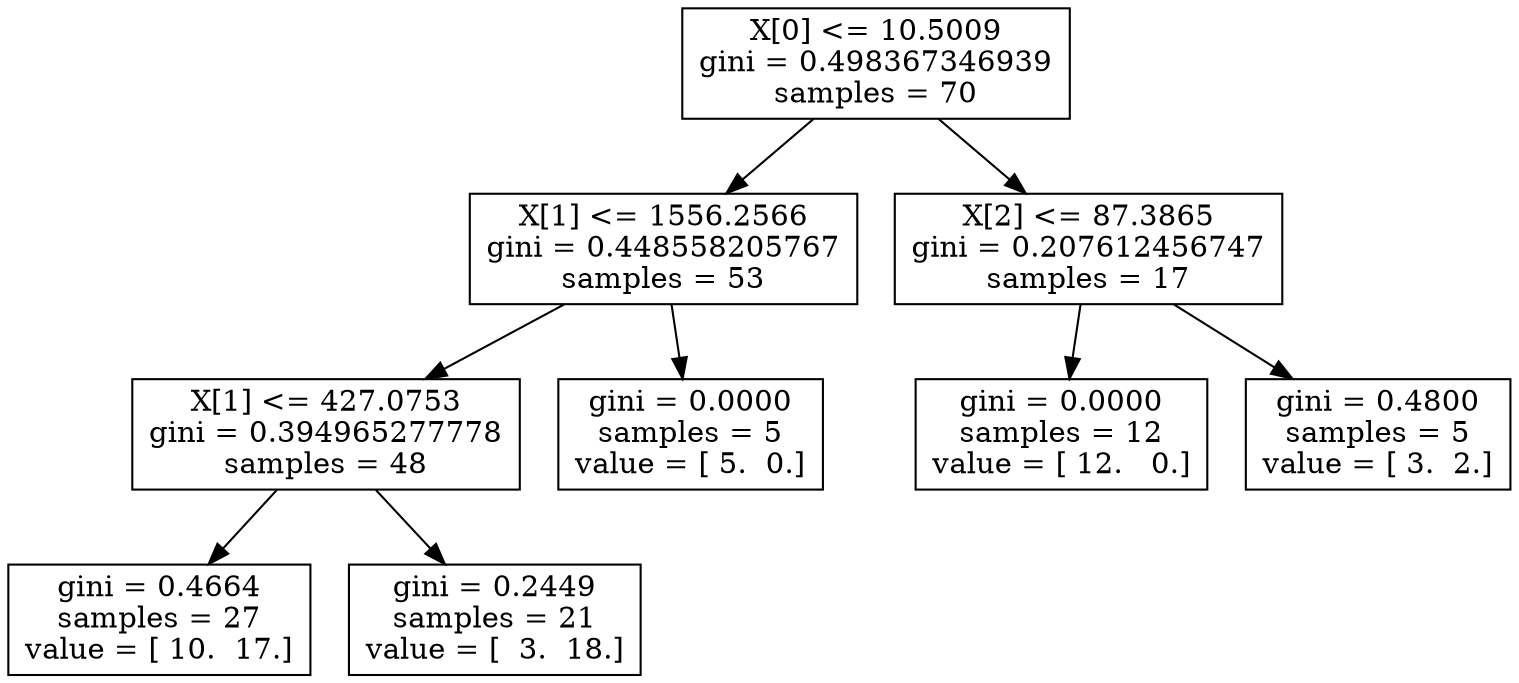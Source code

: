 digraph Tree {
0 [label="X[0] <= 10.5009\ngini = 0.498367346939\nsamples = 70", shape="box"] ;
1 [label="X[1] <= 1556.2566\ngini = 0.448558205767\nsamples = 53", shape="box"] ;
0 -> 1 ;
2 [label="X[1] <= 427.0753\ngini = 0.394965277778\nsamples = 48", shape="box"] ;
1 -> 2 ;
3 [label="gini = 0.4664\nsamples = 27\nvalue = [ 10.  17.]", shape="box"] ;
2 -> 3 ;
4 [label="gini = 0.2449\nsamples = 21\nvalue = [  3.  18.]", shape="box"] ;
2 -> 4 ;
5 [label="gini = 0.0000\nsamples = 5\nvalue = [ 5.  0.]", shape="box"] ;
1 -> 5 ;
6 [label="X[2] <= 87.3865\ngini = 0.207612456747\nsamples = 17", shape="box"] ;
0 -> 6 ;
7 [label="gini = 0.0000\nsamples = 12\nvalue = [ 12.   0.]", shape="box"] ;
6 -> 7 ;
8 [label="gini = 0.4800\nsamples = 5\nvalue = [ 3.  2.]", shape="box"] ;
6 -> 8 ;
}